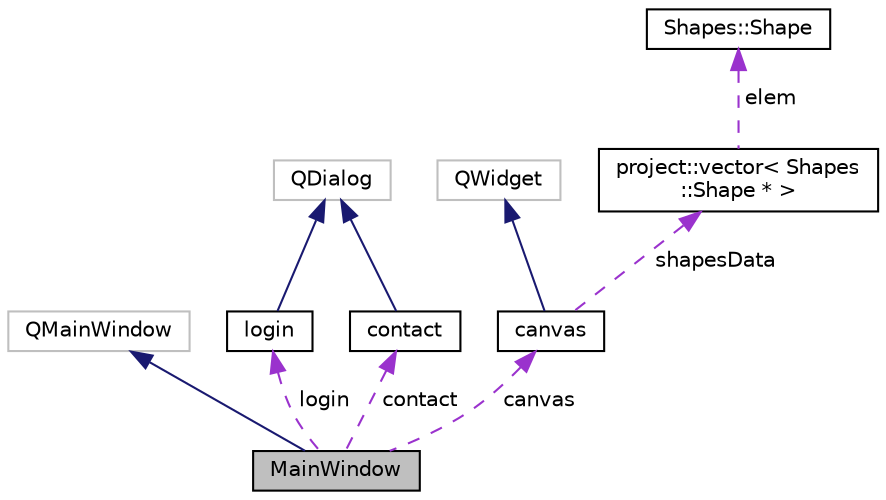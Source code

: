 digraph "MainWindow"
{
 // LATEX_PDF_SIZE
  edge [fontname="Helvetica",fontsize="10",labelfontname="Helvetica",labelfontsize="10"];
  node [fontname="Helvetica",fontsize="10",shape=record];
  Node2 [label="MainWindow",height=0.2,width=0.4,color="black", fillcolor="grey75", style="filled", fontcolor="black",tooltip=" "];
  Node3 -> Node2 [dir="back",color="midnightblue",fontsize="10",style="solid",fontname="Helvetica"];
  Node3 [label="QMainWindow",height=0.2,width=0.4,color="grey75", fillcolor="white", style="filled",tooltip=" "];
  Node4 -> Node2 [dir="back",color="darkorchid3",fontsize="10",style="dashed",label=" login" ,fontname="Helvetica"];
  Node4 [label="login",height=0.2,width=0.4,color="black", fillcolor="white", style="filled",URL="$classlogin.html",tooltip=" "];
  Node5 -> Node4 [dir="back",color="midnightblue",fontsize="10",style="solid",fontname="Helvetica"];
  Node5 [label="QDialog",height=0.2,width=0.4,color="grey75", fillcolor="white", style="filled",tooltip=" "];
  Node6 -> Node2 [dir="back",color="darkorchid3",fontsize="10",style="dashed",label=" canvas" ,fontname="Helvetica"];
  Node6 [label="canvas",height=0.2,width=0.4,color="black", fillcolor="white", style="filled",URL="$classcanvas.html",tooltip=" "];
  Node7 -> Node6 [dir="back",color="midnightblue",fontsize="10",style="solid",fontname="Helvetica"];
  Node7 [label="QWidget",height=0.2,width=0.4,color="grey75", fillcolor="white", style="filled",tooltip=" "];
  Node8 -> Node6 [dir="back",color="darkorchid3",fontsize="10",style="dashed",label=" shapesData" ,fontname="Helvetica"];
  Node8 [label="project::vector\< Shapes\l::Shape * \>",height=0.2,width=0.4,color="black", fillcolor="white", style="filled",URL="$classproject_1_1vector.html",tooltip=" "];
  Node9 -> Node8 [dir="back",color="darkorchid3",fontsize="10",style="dashed",label=" elem" ,fontname="Helvetica"];
  Node9 [label="Shapes::Shape",height=0.2,width=0.4,color="black", fillcolor="white", style="filled",URL="$class_shapes_1_1_shape.html",tooltip="Shape base class."];
  Node10 -> Node2 [dir="back",color="darkorchid3",fontsize="10",style="dashed",label=" contact" ,fontname="Helvetica"];
  Node10 [label="contact",height=0.2,width=0.4,color="black", fillcolor="white", style="filled",URL="$classcontact.html",tooltip=" "];
  Node5 -> Node10 [dir="back",color="midnightblue",fontsize="10",style="solid",fontname="Helvetica"];
}
